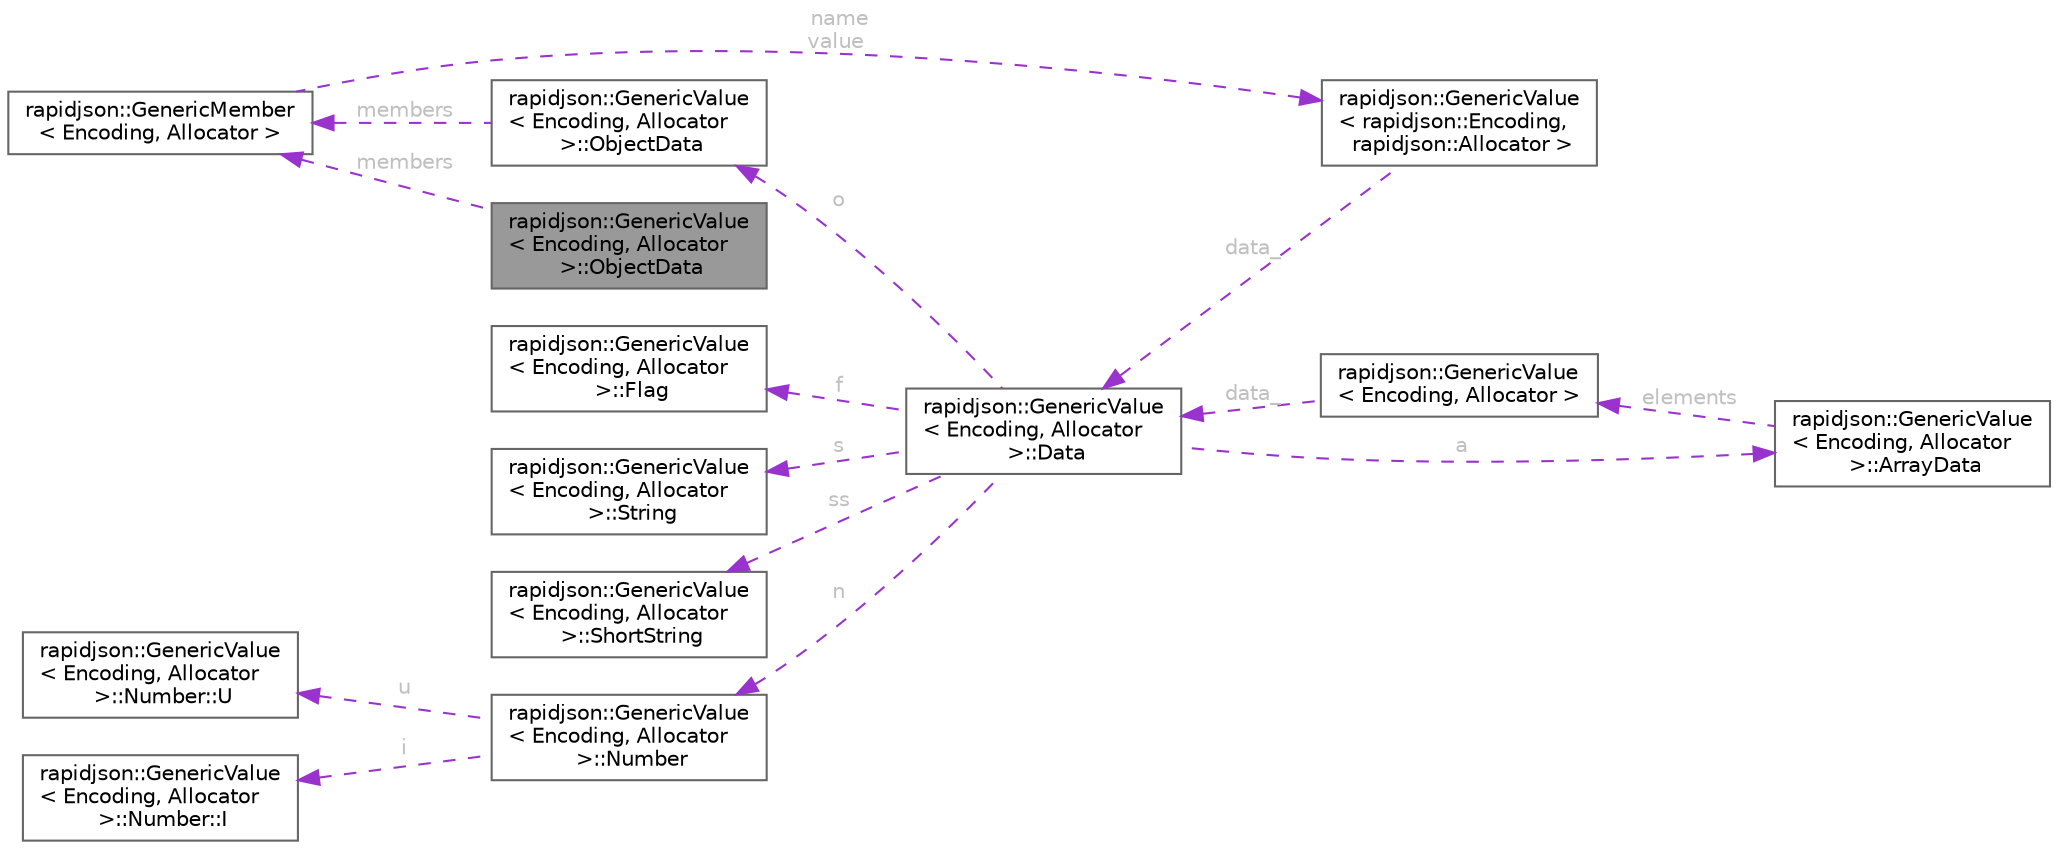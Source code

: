 digraph "rapidjson::GenericValue&lt; Encoding, Allocator &gt;::ObjectData"
{
 // LATEX_PDF_SIZE
  bgcolor="transparent";
  edge [fontname=Helvetica,fontsize=10,labelfontname=Helvetica,labelfontsize=10];
  node [fontname=Helvetica,fontsize=10,shape=box,height=0.2,width=0.4];
  rankdir="LR";
  Node1 [id="Node000001",label="rapidjson::GenericValue\l\< Encoding, Allocator\l \>::ObjectData",height=0.2,width=0.4,color="gray40", fillcolor="grey60", style="filled", fontcolor="black",tooltip=" "];
  Node2 -> Node1 [id="edge1_Node000001_Node000002",dir="back",color="darkorchid3",style="dashed",tooltip=" ",label=" members",fontcolor="grey" ];
  Node2 [id="Node000002",label="rapidjson::GenericMember\l\< Encoding, Allocator \>",height=0.2,width=0.4,color="gray40", fillcolor="white", style="filled",URL="$classrapidjson_1_1_generic_member.html",tooltip="Name-value pair in a JSON object value."];
  Node3 -> Node2 [id="edge2_Node000002_Node000003",dir="back",color="darkorchid3",style="dashed",tooltip=" ",label=" name\nvalue",fontcolor="grey" ];
  Node3 [id="Node000003",label="rapidjson::GenericValue\l\< rapidjson::Encoding,\l rapidjson::Allocator \>",height=0.2,width=0.4,color="gray40", fillcolor="white", style="filled",URL="$classrapidjson_1_1_generic_value.html",tooltip=" "];
  Node4 -> Node3 [id="edge3_Node000003_Node000004",dir="back",color="darkorchid3",style="dashed",tooltip=" ",label=" data_",fontcolor="grey" ];
  Node4 [id="Node000004",label="rapidjson::GenericValue\l\< Encoding, Allocator\l \>::Data",height=0.2,width=0.4,color="gray40", fillcolor="white", style="filled",URL="$unionrapidjson_1_1_generic_value_1_1_data.html",tooltip=" "];
  Node5 -> Node4 [id="edge4_Node000004_Node000005",dir="back",color="darkorchid3",style="dashed",tooltip=" ",label=" s",fontcolor="grey" ];
  Node5 [id="Node000005",label="rapidjson::GenericValue\l\< Encoding, Allocator\l \>::String",height=0.2,width=0.4,color="gray40", fillcolor="white", style="filled",URL="$structrapidjson_1_1_generic_value_1_1_string.html",tooltip=" "];
  Node6 -> Node4 [id="edge5_Node000004_Node000006",dir="back",color="darkorchid3",style="dashed",tooltip=" ",label=" ss",fontcolor="grey" ];
  Node6 [id="Node000006",label="rapidjson::GenericValue\l\< Encoding, Allocator\l \>::ShortString",height=0.2,width=0.4,color="gray40", fillcolor="white", style="filled",URL="$structrapidjson_1_1_generic_value_1_1_short_string.html",tooltip=" "];
  Node7 -> Node4 [id="edge6_Node000004_Node000007",dir="back",color="darkorchid3",style="dashed",tooltip=" ",label=" n",fontcolor="grey" ];
  Node7 [id="Node000007",label="rapidjson::GenericValue\l\< Encoding, Allocator\l \>::Number",height=0.2,width=0.4,color="gray40", fillcolor="white", style="filled",URL="$unionrapidjson_1_1_generic_value_1_1_number.html",tooltip=" "];
  Node8 -> Node7 [id="edge7_Node000007_Node000008",dir="back",color="darkorchid3",style="dashed",tooltip=" ",label=" i",fontcolor="grey" ];
  Node8 [id="Node000008",label="rapidjson::GenericValue\l\< Encoding, Allocator\l \>::Number::I",height=0.2,width=0.4,color="gray40", fillcolor="white", style="filled",URL="$structrapidjson_1_1_generic_value_1_1_number_1_1_i.html",tooltip=" "];
  Node9 -> Node7 [id="edge8_Node000007_Node000009",dir="back",color="darkorchid3",style="dashed",tooltip=" ",label=" u",fontcolor="grey" ];
  Node9 [id="Node000009",label="rapidjson::GenericValue\l\< Encoding, Allocator\l \>::Number::U",height=0.2,width=0.4,color="gray40", fillcolor="white", style="filled",URL="$structrapidjson_1_1_generic_value_1_1_number_1_1_u.html",tooltip=" "];
  Node10 -> Node4 [id="edge9_Node000004_Node000010",dir="back",color="darkorchid3",style="dashed",tooltip=" ",label=" o",fontcolor="grey" ];
  Node10 [id="Node000010",label="rapidjson::GenericValue\l\< Encoding, Allocator\l \>::ObjectData",height=0.2,width=0.4,color="gray40", fillcolor="white", style="filled",URL="$structrapidjson_1_1_generic_value_1_1_object_data.html",tooltip=" "];
  Node2 -> Node10 [id="edge10_Node000010_Node000002",dir="back",color="darkorchid3",style="dashed",tooltip=" ",label=" members",fontcolor="grey" ];
  Node11 -> Node4 [id="edge11_Node000004_Node000011",dir="back",color="darkorchid3",style="dashed",tooltip=" ",label=" a",fontcolor="grey" ];
  Node11 [id="Node000011",label="rapidjson::GenericValue\l\< Encoding, Allocator\l \>::ArrayData",height=0.2,width=0.4,color="gray40", fillcolor="white", style="filled",URL="$structrapidjson_1_1_generic_value_1_1_array_data.html",tooltip=" "];
  Node12 -> Node11 [id="edge12_Node000011_Node000012",dir="back",color="darkorchid3",style="dashed",tooltip=" ",label=" elements",fontcolor="grey" ];
  Node12 [id="Node000012",label="rapidjson::GenericValue\l\< Encoding, Allocator \>",height=0.2,width=0.4,color="gray40", fillcolor="white", style="filled",URL="$classrapidjson_1_1_generic_value.html",tooltip="Represents a JSON value. Use Value for UTF8 encoding and default allocator."];
  Node4 -> Node12 [id="edge13_Node000012_Node000004",dir="back",color="darkorchid3",style="dashed",tooltip=" ",label=" data_",fontcolor="grey" ];
  Node13 -> Node4 [id="edge14_Node000004_Node000013",dir="back",color="darkorchid3",style="dashed",tooltip=" ",label=" f",fontcolor="grey" ];
  Node13 [id="Node000013",label="rapidjson::GenericValue\l\< Encoding, Allocator\l \>::Flag",height=0.2,width=0.4,color="gray40", fillcolor="white", style="filled",URL="$structrapidjson_1_1_generic_value_1_1_flag.html",tooltip=" "];
}

